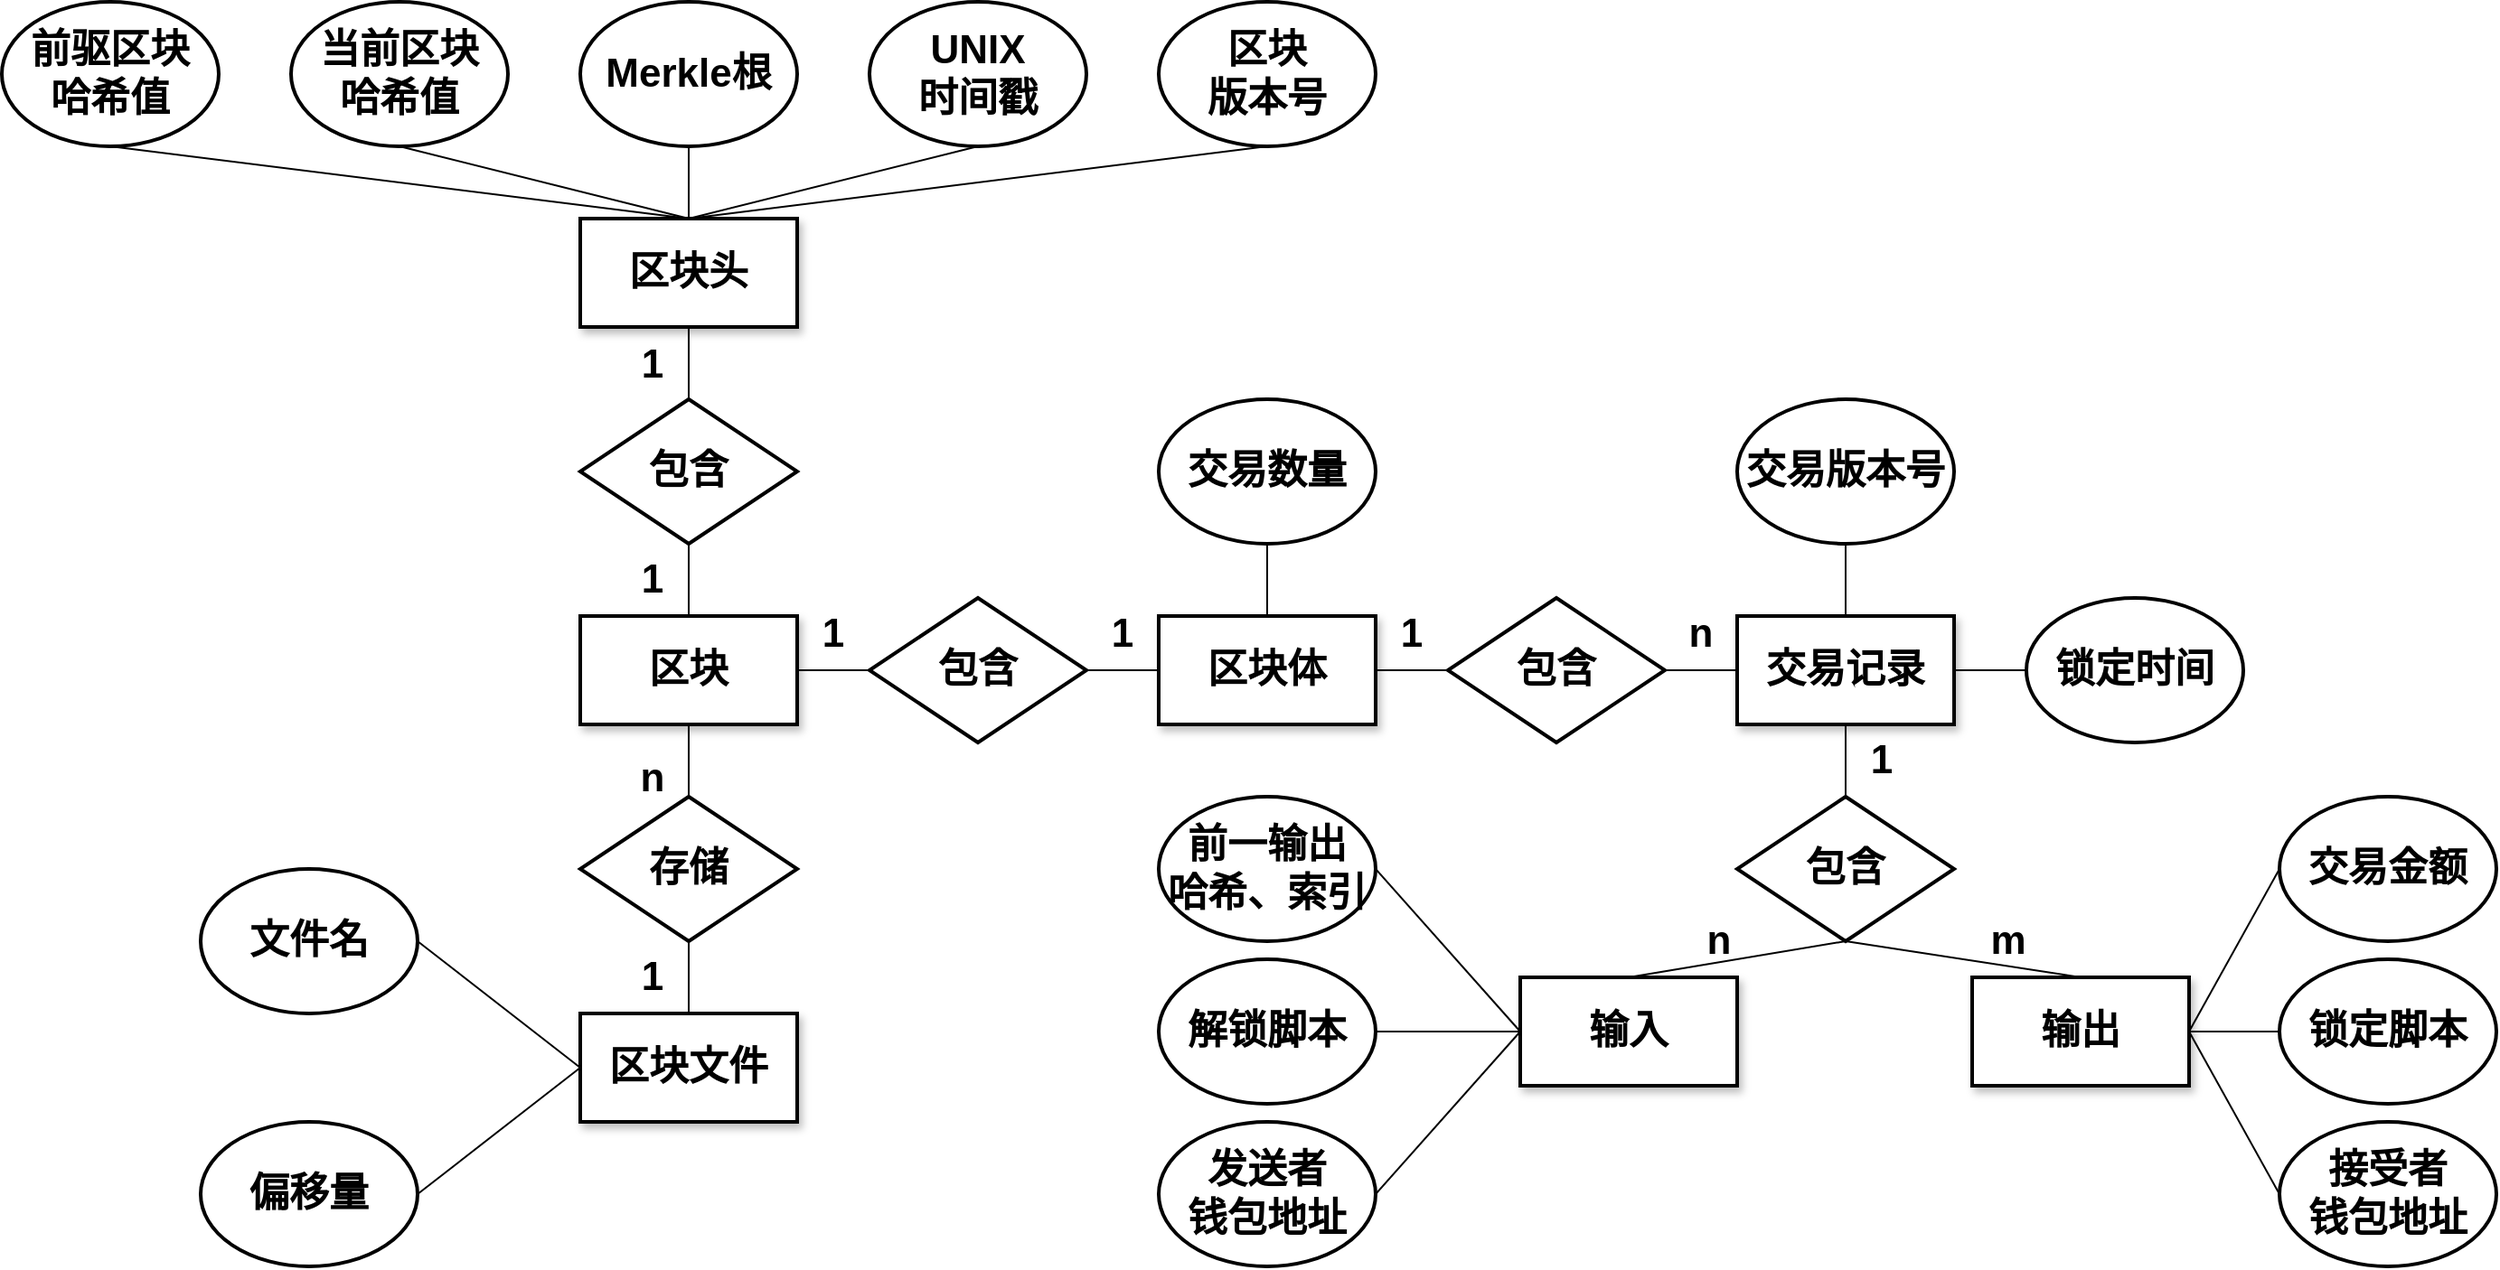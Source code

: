 <mxfile version="14.5.8" type="github">
  <diagram id="gZp0j71fYsVLYFESxwqJ" name="Page-1">
    <mxGraphModel dx="1580" dy="1323" grid="1" gridSize="10" guides="1" tooltips="1" connect="1" arrows="1" fold="1" page="0" pageScale="1" pageWidth="827" pageHeight="1169" math="0" shadow="0">
      <root>
        <mxCell id="0" />
        <mxCell id="1" parent="0" />
        <mxCell id="EZrMI-kPH7bdVaUMLNdg-38" style="edgeStyle=none;rounded=1;orthogonalLoop=1;jettySize=auto;html=1;exitX=0.5;exitY=1;exitDx=0;exitDy=0;entryX=0.5;entryY=0;entryDx=0;entryDy=0;endArrow=none;endFill=0;" edge="1" parent="1" source="EZrMI-kPH7bdVaUMLNdg-1" target="EZrMI-kPH7bdVaUMLNdg-6">
          <mxGeometry relative="1" as="geometry" />
        </mxCell>
        <mxCell id="EZrMI-kPH7bdVaUMLNdg-42" style="edgeStyle=none;rounded=1;orthogonalLoop=1;jettySize=auto;html=1;exitX=1;exitY=0.5;exitDx=0;exitDy=0;endArrow=none;endFill=0;" edge="1" parent="1" source="EZrMI-kPH7bdVaUMLNdg-1" target="EZrMI-kPH7bdVaUMLNdg-5">
          <mxGeometry relative="1" as="geometry" />
        </mxCell>
        <mxCell id="EZrMI-kPH7bdVaUMLNdg-1" value="&lt;font style=&quot;font-size: 22px&quot;&gt;&lt;b&gt;区块&lt;/b&gt;&lt;/font&gt;" style="rounded=0;whiteSpace=wrap;html=1;strokeWidth=2;shadow=1;" vertex="1" parent="1">
          <mxGeometry x="400" y="200" width="120" height="60" as="geometry" />
        </mxCell>
        <mxCell id="EZrMI-kPH7bdVaUMLNdg-37" style="edgeStyle=none;rounded=1;orthogonalLoop=1;jettySize=auto;html=1;exitX=0.5;exitY=1;exitDx=0;exitDy=0;entryX=0.5;entryY=0;entryDx=0;entryDy=0;endArrow=none;endFill=0;" edge="1" parent="1" source="EZrMI-kPH7bdVaUMLNdg-2" target="EZrMI-kPH7bdVaUMLNdg-1">
          <mxGeometry relative="1" as="geometry" />
        </mxCell>
        <mxCell id="EZrMI-kPH7bdVaUMLNdg-2" value="&lt;font style=&quot;font-size: 22px&quot;&gt;&lt;b&gt;包含&lt;/b&gt;&lt;/font&gt;" style="rhombus;whiteSpace=wrap;html=1;strokeWidth=2;" vertex="1" parent="1">
          <mxGeometry x="400" y="80" width="120" height="80" as="geometry" />
        </mxCell>
        <mxCell id="EZrMI-kPH7bdVaUMLNdg-36" style="edgeStyle=none;rounded=1;orthogonalLoop=1;jettySize=auto;html=1;exitX=0.5;exitY=1;exitDx=0;exitDy=0;entryX=0.5;entryY=0;entryDx=0;entryDy=0;endArrow=none;endFill=0;" edge="1" parent="1" source="EZrMI-kPH7bdVaUMLNdg-4" target="EZrMI-kPH7bdVaUMLNdg-2">
          <mxGeometry relative="1" as="geometry" />
        </mxCell>
        <mxCell id="EZrMI-kPH7bdVaUMLNdg-4" value="&lt;font style=&quot;font-size: 22px&quot;&gt;&lt;b&gt;区块头&lt;/b&gt;&lt;/font&gt;" style="rounded=0;whiteSpace=wrap;html=1;strokeWidth=2;shadow=1;" vertex="1" parent="1">
          <mxGeometry x="400" y="-20" width="120" height="60" as="geometry" />
        </mxCell>
        <mxCell id="EZrMI-kPH7bdVaUMLNdg-43" style="edgeStyle=none;rounded=1;orthogonalLoop=1;jettySize=auto;html=1;exitX=1;exitY=0.5;exitDx=0;exitDy=0;entryX=0;entryY=0.5;entryDx=0;entryDy=0;endArrow=none;endFill=0;" edge="1" parent="1" source="EZrMI-kPH7bdVaUMLNdg-5" target="EZrMI-kPH7bdVaUMLNdg-12">
          <mxGeometry relative="1" as="geometry" />
        </mxCell>
        <mxCell id="EZrMI-kPH7bdVaUMLNdg-5" value="&lt;font style=&quot;font-size: 22px&quot;&gt;&lt;b&gt;包含&lt;/b&gt;&lt;/font&gt;" style="rhombus;whiteSpace=wrap;html=1;strokeWidth=2;" vertex="1" parent="1">
          <mxGeometry x="560" y="190" width="120" height="80" as="geometry" />
        </mxCell>
        <mxCell id="EZrMI-kPH7bdVaUMLNdg-39" style="edgeStyle=none;rounded=1;orthogonalLoop=1;jettySize=auto;html=1;exitX=0.5;exitY=1;exitDx=0;exitDy=0;entryX=0.5;entryY=0;entryDx=0;entryDy=0;endArrow=none;endFill=0;" edge="1" parent="1" source="EZrMI-kPH7bdVaUMLNdg-6" target="EZrMI-kPH7bdVaUMLNdg-27">
          <mxGeometry relative="1" as="geometry" />
        </mxCell>
        <mxCell id="EZrMI-kPH7bdVaUMLNdg-6" value="&lt;span style=&quot;font-size: 22px&quot;&gt;&lt;b&gt;存储&lt;/b&gt;&lt;/span&gt;" style="rhombus;whiteSpace=wrap;html=1;strokeWidth=2;" vertex="1" parent="1">
          <mxGeometry x="400" y="300" width="120" height="80" as="geometry" />
        </mxCell>
        <mxCell id="EZrMI-kPH7bdVaUMLNdg-7" value="&lt;font style=&quot;font-size: 22px&quot;&gt;&lt;b&gt;前驱区块&lt;br&gt;哈希值&lt;/b&gt;&lt;/font&gt;" style="ellipse;whiteSpace=wrap;html=1;strokeWidth=2;" vertex="1" parent="1">
          <mxGeometry x="80" y="-140" width="120" height="80" as="geometry" />
        </mxCell>
        <mxCell id="EZrMI-kPH7bdVaUMLNdg-32" style="edgeStyle=none;rounded=1;orthogonalLoop=1;jettySize=auto;html=1;exitX=0.5;exitY=1;exitDx=0;exitDy=0;entryX=0.5;entryY=0;entryDx=0;entryDy=0;endArrow=none;endFill=0;" edge="1" parent="1" source="EZrMI-kPH7bdVaUMLNdg-8" target="EZrMI-kPH7bdVaUMLNdg-4">
          <mxGeometry relative="1" as="geometry" />
        </mxCell>
        <mxCell id="EZrMI-kPH7bdVaUMLNdg-8" value="&lt;span style=&quot;font-size: 22px&quot;&gt;&lt;b&gt;当前区块&lt;br&gt;哈希值&lt;/b&gt;&lt;/span&gt;" style="ellipse;whiteSpace=wrap;html=1;strokeWidth=2;" vertex="1" parent="1">
          <mxGeometry x="240" y="-140" width="120" height="80" as="geometry" />
        </mxCell>
        <mxCell id="EZrMI-kPH7bdVaUMLNdg-33" style="edgeStyle=none;rounded=1;orthogonalLoop=1;jettySize=auto;html=1;exitX=0.5;exitY=1;exitDx=0;exitDy=0;endArrow=none;endFill=0;" edge="1" parent="1" source="EZrMI-kPH7bdVaUMLNdg-9" target="EZrMI-kPH7bdVaUMLNdg-4">
          <mxGeometry relative="1" as="geometry" />
        </mxCell>
        <mxCell id="EZrMI-kPH7bdVaUMLNdg-9" value="&lt;span style=&quot;font-size: 22px&quot;&gt;&lt;b&gt;Merkle根&lt;/b&gt;&lt;/span&gt;" style="ellipse;whiteSpace=wrap;html=1;strokeWidth=2;" vertex="1" parent="1">
          <mxGeometry x="400" y="-140" width="120" height="80" as="geometry" />
        </mxCell>
        <mxCell id="EZrMI-kPH7bdVaUMLNdg-34" style="edgeStyle=none;rounded=1;orthogonalLoop=1;jettySize=auto;html=1;exitX=0.5;exitY=1;exitDx=0;exitDy=0;entryX=0.5;entryY=0;entryDx=0;entryDy=0;endArrow=none;endFill=0;" edge="1" parent="1" source="EZrMI-kPH7bdVaUMLNdg-10" target="EZrMI-kPH7bdVaUMLNdg-4">
          <mxGeometry relative="1" as="geometry" />
        </mxCell>
        <mxCell id="EZrMI-kPH7bdVaUMLNdg-10" value="&lt;span style=&quot;font-size: 22px&quot;&gt;&lt;b&gt;UNIX&lt;br&gt;时间戳&lt;/b&gt;&lt;/span&gt;" style="ellipse;whiteSpace=wrap;html=1;strokeWidth=2;" vertex="1" parent="1">
          <mxGeometry x="560" y="-140" width="120" height="80" as="geometry" />
        </mxCell>
        <mxCell id="EZrMI-kPH7bdVaUMLNdg-35" style="edgeStyle=none;rounded=1;orthogonalLoop=1;jettySize=auto;html=1;exitX=0.5;exitY=1;exitDx=0;exitDy=0;endArrow=none;endFill=0;" edge="1" parent="1" source="EZrMI-kPH7bdVaUMLNdg-11">
          <mxGeometry relative="1" as="geometry">
            <mxPoint x="460.0" y="-20" as="targetPoint" />
          </mxGeometry>
        </mxCell>
        <mxCell id="EZrMI-kPH7bdVaUMLNdg-11" value="&lt;span style=&quot;font-size: 22px&quot;&gt;&lt;b&gt;区块&lt;br&gt;版本号&lt;/b&gt;&lt;/span&gt;" style="ellipse;whiteSpace=wrap;html=1;strokeWidth=2;" vertex="1" parent="1">
          <mxGeometry x="720" y="-140" width="120" height="80" as="geometry" />
        </mxCell>
        <mxCell id="EZrMI-kPH7bdVaUMLNdg-44" style="edgeStyle=none;rounded=1;orthogonalLoop=1;jettySize=auto;html=1;exitX=0.5;exitY=0;exitDx=0;exitDy=0;entryX=0.5;entryY=1;entryDx=0;entryDy=0;endArrow=none;endFill=0;" edge="1" parent="1" source="EZrMI-kPH7bdVaUMLNdg-12" target="EZrMI-kPH7bdVaUMLNdg-13">
          <mxGeometry relative="1" as="geometry" />
        </mxCell>
        <mxCell id="EZrMI-kPH7bdVaUMLNdg-45" style="edgeStyle=none;rounded=1;orthogonalLoop=1;jettySize=auto;html=1;exitX=1;exitY=0.5;exitDx=0;exitDy=0;endArrow=none;endFill=0;" edge="1" parent="1" source="EZrMI-kPH7bdVaUMLNdg-12" target="EZrMI-kPH7bdVaUMLNdg-14">
          <mxGeometry relative="1" as="geometry" />
        </mxCell>
        <mxCell id="EZrMI-kPH7bdVaUMLNdg-12" value="&lt;font style=&quot;font-size: 22px&quot;&gt;&lt;b&gt;区块体&lt;/b&gt;&lt;/font&gt;" style="rounded=0;whiteSpace=wrap;html=1;strokeWidth=2;shadow=1;" vertex="1" parent="1">
          <mxGeometry x="720" y="200" width="120" height="60" as="geometry" />
        </mxCell>
        <mxCell id="EZrMI-kPH7bdVaUMLNdg-13" value="&lt;span style=&quot;font-size: 22px&quot;&gt;&lt;b&gt;交易数量&lt;/b&gt;&lt;/span&gt;" style="ellipse;whiteSpace=wrap;html=1;strokeWidth=2;" vertex="1" parent="1">
          <mxGeometry x="720" y="80" width="120" height="80" as="geometry" />
        </mxCell>
        <mxCell id="EZrMI-kPH7bdVaUMLNdg-46" style="edgeStyle=none;rounded=1;orthogonalLoop=1;jettySize=auto;html=1;exitX=1;exitY=0.5;exitDx=0;exitDy=0;entryX=0;entryY=0.5;entryDx=0;entryDy=0;endArrow=none;endFill=0;" edge="1" parent="1" source="EZrMI-kPH7bdVaUMLNdg-14" target="EZrMI-kPH7bdVaUMLNdg-15">
          <mxGeometry relative="1" as="geometry" />
        </mxCell>
        <mxCell id="EZrMI-kPH7bdVaUMLNdg-14" value="&lt;font style=&quot;font-size: 22px&quot;&gt;&lt;b&gt;包含&lt;/b&gt;&lt;/font&gt;" style="rhombus;whiteSpace=wrap;html=1;strokeWidth=2;" vertex="1" parent="1">
          <mxGeometry x="880" y="190" width="120" height="80" as="geometry" />
        </mxCell>
        <mxCell id="EZrMI-kPH7bdVaUMLNdg-47" style="edgeStyle=none;rounded=1;orthogonalLoop=1;jettySize=auto;html=1;exitX=1;exitY=0.5;exitDx=0;exitDy=0;entryX=0;entryY=0.5;entryDx=0;entryDy=0;endArrow=none;endFill=0;" edge="1" parent="1" source="EZrMI-kPH7bdVaUMLNdg-15" target="EZrMI-kPH7bdVaUMLNdg-17">
          <mxGeometry relative="1" as="geometry" />
        </mxCell>
        <mxCell id="EZrMI-kPH7bdVaUMLNdg-48" style="edgeStyle=none;rounded=1;orthogonalLoop=1;jettySize=auto;html=1;exitX=0.5;exitY=0;exitDx=0;exitDy=0;entryX=0.5;entryY=1;entryDx=0;entryDy=0;endArrow=none;endFill=0;" edge="1" parent="1" source="EZrMI-kPH7bdVaUMLNdg-15" target="EZrMI-kPH7bdVaUMLNdg-16">
          <mxGeometry relative="1" as="geometry" />
        </mxCell>
        <mxCell id="EZrMI-kPH7bdVaUMLNdg-49" style="edgeStyle=none;rounded=1;orthogonalLoop=1;jettySize=auto;html=1;exitX=0.5;exitY=1;exitDx=0;exitDy=0;endArrow=none;endFill=0;" edge="1" parent="1" source="EZrMI-kPH7bdVaUMLNdg-15" target="EZrMI-kPH7bdVaUMLNdg-18">
          <mxGeometry relative="1" as="geometry" />
        </mxCell>
        <mxCell id="EZrMI-kPH7bdVaUMLNdg-15" value="&lt;font style=&quot;font-size: 22px&quot;&gt;&lt;b&gt;交易记录&lt;br&gt;&lt;/b&gt;&lt;/font&gt;" style="rounded=0;whiteSpace=wrap;html=1;strokeWidth=2;shadow=1;" vertex="1" parent="1">
          <mxGeometry x="1040" y="200" width="120" height="60" as="geometry" />
        </mxCell>
        <mxCell id="EZrMI-kPH7bdVaUMLNdg-16" value="&lt;span style=&quot;font-size: 22px&quot;&gt;&lt;b&gt;交易版本号&lt;/b&gt;&lt;/span&gt;" style="ellipse;whiteSpace=wrap;html=1;strokeWidth=2;" vertex="1" parent="1">
          <mxGeometry x="1040" y="80" width="120" height="80" as="geometry" />
        </mxCell>
        <mxCell id="EZrMI-kPH7bdVaUMLNdg-17" value="&lt;span style=&quot;font-size: 22px&quot;&gt;&lt;b&gt;锁定时间&lt;/b&gt;&lt;/span&gt;" style="ellipse;whiteSpace=wrap;html=1;strokeWidth=2;" vertex="1" parent="1">
          <mxGeometry x="1200" y="190" width="120" height="80" as="geometry" />
        </mxCell>
        <mxCell id="EZrMI-kPH7bdVaUMLNdg-50" style="edgeStyle=none;rounded=1;orthogonalLoop=1;jettySize=auto;html=1;exitX=0.5;exitY=1;exitDx=0;exitDy=0;entryX=0.5;entryY=0;entryDx=0;entryDy=0;endArrow=none;endFill=0;" edge="1" parent="1" source="EZrMI-kPH7bdVaUMLNdg-18" target="EZrMI-kPH7bdVaUMLNdg-19">
          <mxGeometry relative="1" as="geometry" />
        </mxCell>
        <mxCell id="EZrMI-kPH7bdVaUMLNdg-51" style="edgeStyle=none;rounded=1;orthogonalLoop=1;jettySize=auto;html=1;exitX=0.5;exitY=1;exitDx=0;exitDy=0;entryX=0.5;entryY=0;entryDx=0;entryDy=0;endArrow=none;endFill=0;" edge="1" parent="1" source="EZrMI-kPH7bdVaUMLNdg-18" target="EZrMI-kPH7bdVaUMLNdg-20">
          <mxGeometry relative="1" as="geometry" />
        </mxCell>
        <mxCell id="EZrMI-kPH7bdVaUMLNdg-18" value="&lt;font style=&quot;font-size: 22px&quot;&gt;&lt;b&gt;包含&lt;/b&gt;&lt;/font&gt;" style="rhombus;whiteSpace=wrap;html=1;strokeWidth=2;" vertex="1" parent="1">
          <mxGeometry x="1040" y="300" width="120" height="80" as="geometry" />
        </mxCell>
        <mxCell id="EZrMI-kPH7bdVaUMLNdg-55" style="edgeStyle=none;rounded=1;orthogonalLoop=1;jettySize=auto;html=1;exitX=0;exitY=0.5;exitDx=0;exitDy=0;entryX=1;entryY=0.5;entryDx=0;entryDy=0;endArrow=none;endFill=0;" edge="1" parent="1" source="EZrMI-kPH7bdVaUMLNdg-19" target="EZrMI-kPH7bdVaUMLNdg-21">
          <mxGeometry relative="1" as="geometry" />
        </mxCell>
        <mxCell id="EZrMI-kPH7bdVaUMLNdg-56" style="edgeStyle=none;rounded=1;orthogonalLoop=1;jettySize=auto;html=1;exitX=0;exitY=0.5;exitDx=0;exitDy=0;endArrow=none;endFill=0;" edge="1" parent="1" source="EZrMI-kPH7bdVaUMLNdg-19" target="EZrMI-kPH7bdVaUMLNdg-22">
          <mxGeometry relative="1" as="geometry" />
        </mxCell>
        <mxCell id="EZrMI-kPH7bdVaUMLNdg-57" style="edgeStyle=none;rounded=1;orthogonalLoop=1;jettySize=auto;html=1;exitX=0;exitY=0.5;exitDx=0;exitDy=0;entryX=1;entryY=0.5;entryDx=0;entryDy=0;endArrow=none;endFill=0;" edge="1" parent="1" source="EZrMI-kPH7bdVaUMLNdg-19" target="EZrMI-kPH7bdVaUMLNdg-23">
          <mxGeometry relative="1" as="geometry" />
        </mxCell>
        <mxCell id="EZrMI-kPH7bdVaUMLNdg-19" value="&lt;font style=&quot;font-size: 22px&quot;&gt;&lt;b&gt;输入&lt;br&gt;&lt;/b&gt;&lt;/font&gt;" style="rounded=0;whiteSpace=wrap;html=1;strokeWidth=2;shadow=1;" vertex="1" parent="1">
          <mxGeometry x="920" y="400" width="120" height="60" as="geometry" />
        </mxCell>
        <mxCell id="EZrMI-kPH7bdVaUMLNdg-52" style="edgeStyle=none;rounded=1;orthogonalLoop=1;jettySize=auto;html=1;exitX=1;exitY=0.5;exitDx=0;exitDy=0;entryX=0;entryY=0.5;entryDx=0;entryDy=0;endArrow=none;endFill=0;" edge="1" parent="1" source="EZrMI-kPH7bdVaUMLNdg-20" target="EZrMI-kPH7bdVaUMLNdg-26">
          <mxGeometry relative="1" as="geometry" />
        </mxCell>
        <mxCell id="EZrMI-kPH7bdVaUMLNdg-53" style="edgeStyle=none;rounded=1;orthogonalLoop=1;jettySize=auto;html=1;exitX=1;exitY=0.5;exitDx=0;exitDy=0;entryX=0;entryY=0.5;entryDx=0;entryDy=0;endArrow=none;endFill=0;" edge="1" parent="1" source="EZrMI-kPH7bdVaUMLNdg-20" target="EZrMI-kPH7bdVaUMLNdg-25">
          <mxGeometry relative="1" as="geometry" />
        </mxCell>
        <mxCell id="EZrMI-kPH7bdVaUMLNdg-54" style="edgeStyle=none;rounded=1;orthogonalLoop=1;jettySize=auto;html=1;exitX=1;exitY=0.5;exitDx=0;exitDy=0;entryX=0;entryY=0.5;entryDx=0;entryDy=0;endArrow=none;endFill=0;" edge="1" parent="1" source="EZrMI-kPH7bdVaUMLNdg-20" target="EZrMI-kPH7bdVaUMLNdg-24">
          <mxGeometry relative="1" as="geometry" />
        </mxCell>
        <mxCell id="EZrMI-kPH7bdVaUMLNdg-20" value="&lt;font style=&quot;font-size: 22px&quot;&gt;&lt;b&gt;输出&lt;br&gt;&lt;/b&gt;&lt;/font&gt;" style="rounded=0;whiteSpace=wrap;html=1;strokeWidth=2;shadow=1;" vertex="1" parent="1">
          <mxGeometry x="1170" y="400" width="120" height="60" as="geometry" />
        </mxCell>
        <mxCell id="EZrMI-kPH7bdVaUMLNdg-21" value="&lt;span style=&quot;font-size: 22px&quot;&gt;&lt;b&gt;前一输出&lt;br&gt;哈希、索引&lt;/b&gt;&lt;/span&gt;" style="ellipse;whiteSpace=wrap;html=1;strokeWidth=2;" vertex="1" parent="1">
          <mxGeometry x="720" y="300" width="120" height="80" as="geometry" />
        </mxCell>
        <mxCell id="EZrMI-kPH7bdVaUMLNdg-22" value="&lt;span style=&quot;font-size: 22px&quot;&gt;&lt;b&gt;解锁脚本&lt;/b&gt;&lt;/span&gt;" style="ellipse;whiteSpace=wrap;html=1;strokeWidth=2;" vertex="1" parent="1">
          <mxGeometry x="720" y="390" width="120" height="80" as="geometry" />
        </mxCell>
        <mxCell id="EZrMI-kPH7bdVaUMLNdg-23" value="&lt;span style=&quot;font-size: 22px&quot;&gt;&lt;b&gt;发送者&lt;br&gt;钱包地址&lt;/b&gt;&lt;/span&gt;" style="ellipse;whiteSpace=wrap;html=1;strokeWidth=2;" vertex="1" parent="1">
          <mxGeometry x="720" y="480" width="120" height="80" as="geometry" />
        </mxCell>
        <mxCell id="EZrMI-kPH7bdVaUMLNdg-24" value="&lt;span style=&quot;font-size: 22px&quot;&gt;&lt;b&gt;接受者&lt;br&gt;钱包地址&lt;/b&gt;&lt;/span&gt;" style="ellipse;whiteSpace=wrap;html=1;strokeWidth=2;" vertex="1" parent="1">
          <mxGeometry x="1340" y="480" width="120" height="80" as="geometry" />
        </mxCell>
        <mxCell id="EZrMI-kPH7bdVaUMLNdg-25" value="&lt;span style=&quot;font-size: 22px&quot;&gt;&lt;b&gt;锁定脚本&lt;/b&gt;&lt;/span&gt;" style="ellipse;whiteSpace=wrap;html=1;strokeWidth=2;" vertex="1" parent="1">
          <mxGeometry x="1340" y="390" width="120" height="80" as="geometry" />
        </mxCell>
        <mxCell id="EZrMI-kPH7bdVaUMLNdg-26" value="&lt;span style=&quot;font-size: 22px&quot;&gt;&lt;b&gt;交易金额&lt;/b&gt;&lt;/span&gt;" style="ellipse;whiteSpace=wrap;html=1;strokeWidth=2;" vertex="1" parent="1">
          <mxGeometry x="1340" y="300" width="120" height="80" as="geometry" />
        </mxCell>
        <mxCell id="EZrMI-kPH7bdVaUMLNdg-40" style="edgeStyle=none;rounded=1;orthogonalLoop=1;jettySize=auto;html=1;exitX=0;exitY=0.5;exitDx=0;exitDy=0;entryX=1;entryY=0.5;entryDx=0;entryDy=0;endArrow=none;endFill=0;" edge="1" parent="1" source="EZrMI-kPH7bdVaUMLNdg-27" target="EZrMI-kPH7bdVaUMLNdg-28">
          <mxGeometry relative="1" as="geometry" />
        </mxCell>
        <mxCell id="EZrMI-kPH7bdVaUMLNdg-27" value="&lt;font style=&quot;font-size: 22px&quot;&gt;&lt;b&gt;区块文件&lt;/b&gt;&lt;/font&gt;" style="rounded=0;whiteSpace=wrap;html=1;strokeWidth=2;shadow=1;" vertex="1" parent="1">
          <mxGeometry x="400" y="420" width="120" height="60" as="geometry" />
        </mxCell>
        <mxCell id="EZrMI-kPH7bdVaUMLNdg-28" value="&lt;span style=&quot;font-size: 22px&quot;&gt;&lt;b&gt;文件名&lt;/b&gt;&lt;/span&gt;" style="ellipse;whiteSpace=wrap;html=1;strokeWidth=2;" vertex="1" parent="1">
          <mxGeometry x="190" y="340" width="120" height="80" as="geometry" />
        </mxCell>
        <mxCell id="EZrMI-kPH7bdVaUMLNdg-41" style="edgeStyle=none;rounded=1;orthogonalLoop=1;jettySize=auto;html=1;exitX=1;exitY=0.5;exitDx=0;exitDy=0;entryX=0;entryY=0.5;entryDx=0;entryDy=0;endArrow=none;endFill=0;" edge="1" parent="1" source="EZrMI-kPH7bdVaUMLNdg-29" target="EZrMI-kPH7bdVaUMLNdg-27">
          <mxGeometry relative="1" as="geometry" />
        </mxCell>
        <mxCell id="EZrMI-kPH7bdVaUMLNdg-29" value="&lt;span style=&quot;font-size: 22px&quot;&gt;&lt;b&gt;偏移量&lt;/b&gt;&lt;/span&gt;" style="ellipse;whiteSpace=wrap;html=1;strokeWidth=2;" vertex="1" parent="1">
          <mxGeometry x="190" y="480" width="120" height="80" as="geometry" />
        </mxCell>
        <mxCell id="EZrMI-kPH7bdVaUMLNdg-31" value="" style="endArrow=none;html=1;entryX=0.5;entryY=1;entryDx=0;entryDy=0;exitX=0.5;exitY=0;exitDx=0;exitDy=0;" edge="1" parent="1" source="EZrMI-kPH7bdVaUMLNdg-4" target="EZrMI-kPH7bdVaUMLNdg-7">
          <mxGeometry width="50" height="50" relative="1" as="geometry">
            <mxPoint x="780" y="210" as="sourcePoint" />
            <mxPoint x="830" y="160" as="targetPoint" />
          </mxGeometry>
        </mxCell>
        <mxCell id="EZrMI-kPH7bdVaUMLNdg-58" value="&lt;font style=&quot;font-size: 22px&quot;&gt;&lt;b&gt;1&lt;/b&gt;&lt;/font&gt;" style="text;html=1;strokeColor=none;fillColor=none;align=center;verticalAlign=middle;whiteSpace=wrap;rounded=0;" vertex="1" parent="1">
          <mxGeometry x="420" y="51" width="40" height="20" as="geometry" />
        </mxCell>
        <mxCell id="EZrMI-kPH7bdVaUMLNdg-59" value="&lt;font style=&quot;font-size: 22px&quot;&gt;&lt;b&gt;1&lt;/b&gt;&lt;/font&gt;" style="text;html=1;strokeColor=none;fillColor=none;align=center;verticalAlign=middle;whiteSpace=wrap;rounded=0;" vertex="1" parent="1">
          <mxGeometry x="420" y="170" width="40" height="20" as="geometry" />
        </mxCell>
        <mxCell id="EZrMI-kPH7bdVaUMLNdg-60" value="&lt;font style=&quot;font-size: 22px&quot;&gt;&lt;b&gt;n&lt;/b&gt;&lt;/font&gt;" style="text;html=1;strokeColor=none;fillColor=none;align=center;verticalAlign=middle;whiteSpace=wrap;rounded=0;" vertex="1" parent="1">
          <mxGeometry x="420" y="280" width="40" height="20" as="geometry" />
        </mxCell>
        <mxCell id="EZrMI-kPH7bdVaUMLNdg-61" value="&lt;font style=&quot;font-size: 22px&quot;&gt;&lt;b&gt;1&lt;/b&gt;&lt;/font&gt;" style="text;html=1;strokeColor=none;fillColor=none;align=center;verticalAlign=middle;whiteSpace=wrap;rounded=0;" vertex="1" parent="1">
          <mxGeometry x="420" y="390" width="40" height="20" as="geometry" />
        </mxCell>
        <mxCell id="EZrMI-kPH7bdVaUMLNdg-63" value="&lt;font style=&quot;font-size: 22px&quot;&gt;&lt;b&gt;1&lt;/b&gt;&lt;/font&gt;" style="text;html=1;strokeColor=none;fillColor=none;align=center;verticalAlign=middle;whiteSpace=wrap;rounded=0;" vertex="1" parent="1">
          <mxGeometry x="520" y="200" width="40" height="20" as="geometry" />
        </mxCell>
        <mxCell id="EZrMI-kPH7bdVaUMLNdg-64" value="&lt;font style=&quot;font-size: 22px&quot;&gt;&lt;b&gt;1&lt;/b&gt;&lt;/font&gt;" style="text;html=1;strokeColor=none;fillColor=none;align=center;verticalAlign=middle;whiteSpace=wrap;rounded=0;" vertex="1" parent="1">
          <mxGeometry x="680" y="200" width="40" height="20" as="geometry" />
        </mxCell>
        <mxCell id="EZrMI-kPH7bdVaUMLNdg-65" value="&lt;font style=&quot;font-size: 22px&quot;&gt;&lt;b&gt;1&lt;/b&gt;&lt;/font&gt;" style="text;html=1;strokeColor=none;fillColor=none;align=center;verticalAlign=middle;whiteSpace=wrap;rounded=0;" vertex="1" parent="1">
          <mxGeometry x="840" y="200" width="40" height="20" as="geometry" />
        </mxCell>
        <mxCell id="EZrMI-kPH7bdVaUMLNdg-67" value="&lt;font style=&quot;font-size: 22px&quot;&gt;&lt;b&gt;n&lt;/b&gt;&lt;/font&gt;" style="text;html=1;strokeColor=none;fillColor=none;align=center;verticalAlign=middle;whiteSpace=wrap;rounded=0;" vertex="1" parent="1">
          <mxGeometry x="1000" y="200" width="40" height="20" as="geometry" />
        </mxCell>
        <mxCell id="EZrMI-kPH7bdVaUMLNdg-68" value="&lt;font style=&quot;font-size: 22px&quot;&gt;&lt;b&gt;1&lt;/b&gt;&lt;/font&gt;" style="text;html=1;strokeColor=none;fillColor=none;align=center;verticalAlign=middle;whiteSpace=wrap;rounded=0;" vertex="1" parent="1">
          <mxGeometry x="1100" y="270" width="40" height="20" as="geometry" />
        </mxCell>
        <mxCell id="EZrMI-kPH7bdVaUMLNdg-69" value="&lt;font style=&quot;font-size: 22px&quot;&gt;&lt;b&gt;n&lt;/b&gt;&lt;/font&gt;" style="text;html=1;strokeColor=none;fillColor=none;align=center;verticalAlign=middle;whiteSpace=wrap;rounded=0;" vertex="1" parent="1">
          <mxGeometry x="1010" y="370" width="40" height="20" as="geometry" />
        </mxCell>
        <mxCell id="EZrMI-kPH7bdVaUMLNdg-70" value="&lt;font style=&quot;font-size: 22px&quot;&gt;&lt;b&gt;m&lt;/b&gt;&lt;/font&gt;" style="text;html=1;strokeColor=none;fillColor=none;align=center;verticalAlign=middle;whiteSpace=wrap;rounded=0;" vertex="1" parent="1">
          <mxGeometry x="1170" y="370" width="40" height="20" as="geometry" />
        </mxCell>
      </root>
    </mxGraphModel>
  </diagram>
</mxfile>
